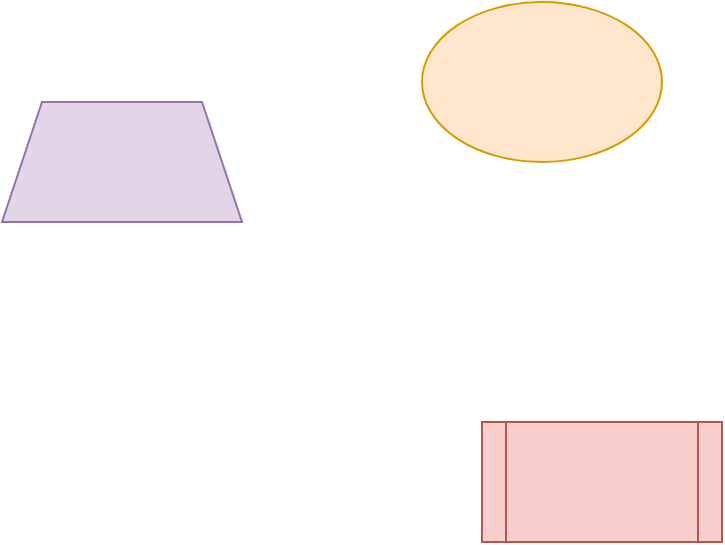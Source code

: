 <mxfile version="20.5.2" type="github"><diagram id="xYXB4PQBbMnQpyavvQBZ" name="第 1 页"><mxGraphModel dx="1220" dy="1190" grid="1" gridSize="10" guides="1" tooltips="1" connect="1" arrows="1" fold="1" page="1" pageScale="1" pageWidth="827" pageHeight="1169" math="0" shadow="0"><root><mxCell id="0"/><mxCell id="1" parent="0"/><mxCell id="xXwGb3okIPUJyJXRqlkw-1" value="" style="ellipse;whiteSpace=wrap;html=1;fillColor=#ffe6cc;strokeColor=#d79b00;" parent="1" vertex="1"><mxGeometry x="440" y="300" width="120" height="80" as="geometry"/></mxCell><mxCell id="xXwGb3okIPUJyJXRqlkw-2" value="" style="shape=process;whiteSpace=wrap;html=1;backgroundOutline=1;fillColor=#f8cecc;strokeColor=#b85450;" parent="1" vertex="1"><mxGeometry x="470" y="510" width="120" height="60" as="geometry"/></mxCell><mxCell id="xXwGb3okIPUJyJXRqlkw-3" value="" style="shape=trapezoid;perimeter=trapezoidPerimeter;whiteSpace=wrap;html=1;fixedSize=1;fillColor=#e1d5e7;strokeColor=#9673a6;" parent="1" vertex="1"><mxGeometry x="230" y="350" width="120" height="60" as="geometry"/></mxCell></root></mxGraphModel></diagram></mxfile>